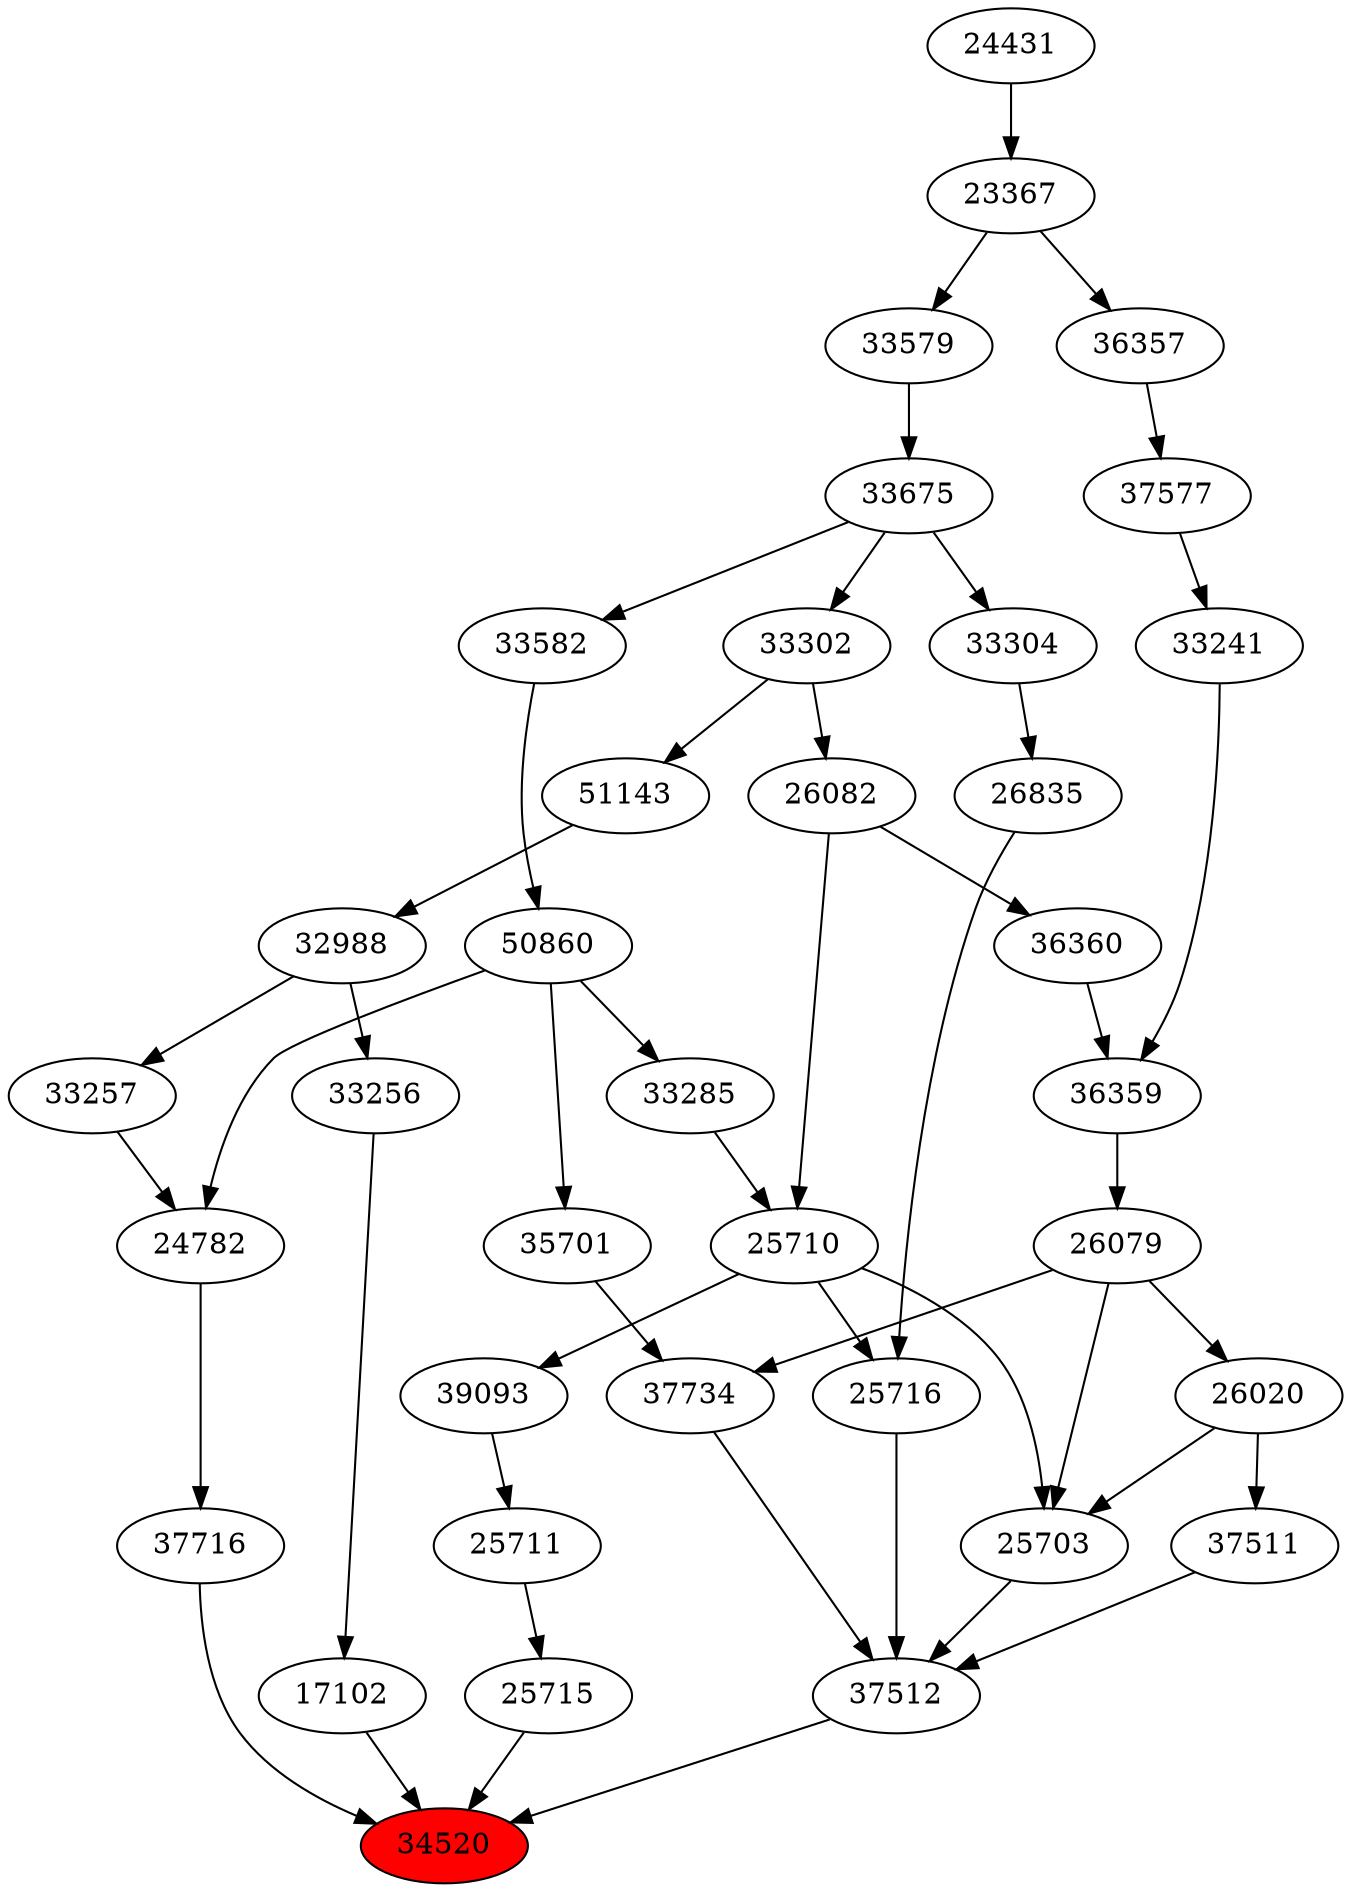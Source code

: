 strict digraph{ 
34520 [label="34520" fillcolor=red style=filled]
37716 -> 34520
17102 -> 34520
37512 -> 34520
25715 -> 34520
37716 [label="37716"]
24782 -> 37716
17102 [label="17102"]
33256 -> 17102
37512 [label="37512"]
25703 -> 37512
37511 -> 37512
37734 -> 37512
25716 -> 37512
25715 [label="25715"]
25711 -> 25715
24782 [label="24782"]
33257 -> 24782
50860 -> 24782
33256 [label="33256"]
32988 -> 33256
25703 [label="25703"]
26020 -> 25703
26079 -> 25703
25710 -> 25703
37511 [label="37511"]
26020 -> 37511
37734 [label="37734"]
26079 -> 37734
35701 -> 37734
25716 [label="25716"]
26835 -> 25716
25710 -> 25716
25711 [label="25711"]
39093 -> 25711
33257 [label="33257"]
32988 -> 33257
50860 [label="50860"]
33582 -> 50860
32988 [label="32988"]
51143 -> 32988
26020 [label="26020"]
26079 -> 26020
26079 [label="26079"]
36359 -> 26079
25710 [label="25710"]
26082 -> 25710
33285 -> 25710
35701 [label="35701"]
50860 -> 35701
26835 [label="26835"]
33304 -> 26835
39093 [label="39093"]
25710 -> 39093
33582 [label="33582"]
33675 -> 33582
51143 [label="51143"]
33302 -> 51143
36359 [label="36359"]
33241 -> 36359
36360 -> 36359
26082 [label="26082"]
33302 -> 26082
33285 [label="33285"]
50860 -> 33285
33304 [label="33304"]
33675 -> 33304
33675 [label="33675"]
33579 -> 33675
33302 [label="33302"]
33675 -> 33302
33241 [label="33241"]
37577 -> 33241
36360 [label="36360"]
26082 -> 36360
33579 [label="33579"]
23367 -> 33579
37577 [label="37577"]
36357 -> 37577
23367 [label="23367"]
24431 -> 23367
36357 [label="36357"]
23367 -> 36357
24431 [label="24431"]
}